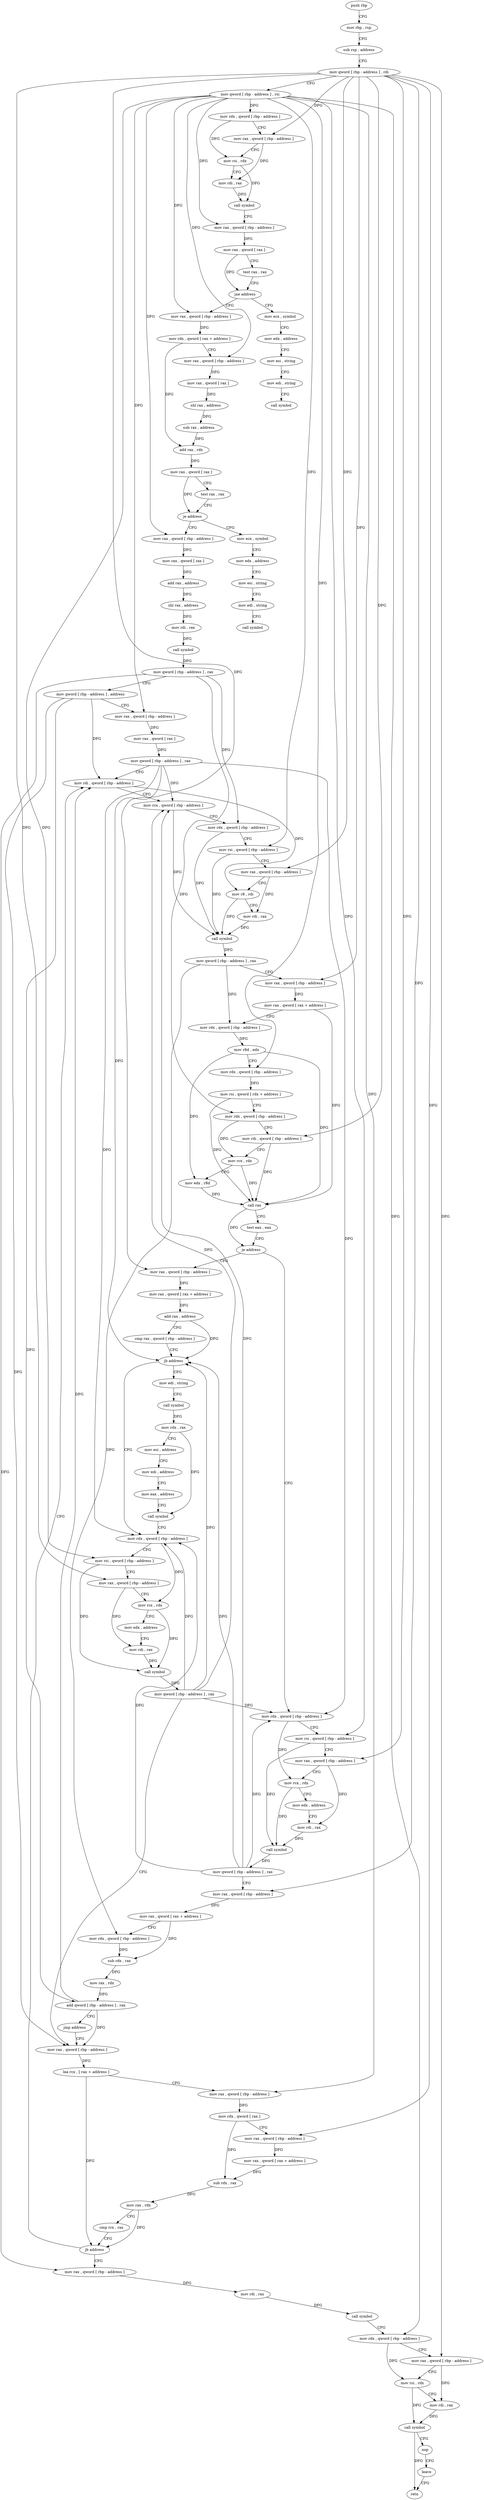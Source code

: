 digraph "func" {
"4276610" [label = "push rbp" ]
"4276611" [label = "mov rbp , rsp" ]
"4276614" [label = "sub rsp , address" ]
"4276618" [label = "mov qword [ rbp - address ] , rdi" ]
"4276622" [label = "mov qword [ rbp - address ] , rsi" ]
"4276626" [label = "mov rdx , qword [ rbp - address ]" ]
"4276630" [label = "mov rax , qword [ rbp - address ]" ]
"4276634" [label = "mov rsi , rdx" ]
"4276637" [label = "mov rdi , rax" ]
"4276640" [label = "call symbol" ]
"4276645" [label = "mov rax , qword [ rbp - address ]" ]
"4276649" [label = "mov rax , qword [ rax ]" ]
"4276652" [label = "test rax , rax" ]
"4276655" [label = "jne address" ]
"4276682" [label = "mov rax , qword [ rbp - address ]" ]
"4276657" [label = "mov ecx , symbol" ]
"4276686" [label = "mov rdx , qword [ rax + address ]" ]
"4276690" [label = "mov rax , qword [ rbp - address ]" ]
"4276694" [label = "mov rax , qword [ rax ]" ]
"4276697" [label = "shl rax , address" ]
"4276701" [label = "sub rax , address" ]
"4276705" [label = "add rax , rdx" ]
"4276708" [label = "mov rax , qword [ rax ]" ]
"4276711" [label = "test rax , rax" ]
"4276714" [label = "je address" ]
"4276741" [label = "mov rax , qword [ rbp - address ]" ]
"4276716" [label = "mov ecx , symbol" ]
"4276662" [label = "mov edx , address" ]
"4276667" [label = "mov esi , string" ]
"4276672" [label = "mov edi , string" ]
"4276677" [label = "call symbol" ]
"4276745" [label = "mov rax , qword [ rax ]" ]
"4276748" [label = "add rax , address" ]
"4276752" [label = "shl rax , address" ]
"4276756" [label = "mov rdi , rax" ]
"4276759" [label = "call symbol" ]
"4276764" [label = "mov qword [ rbp - address ] , rax" ]
"4276768" [label = "mov qword [ rbp - address ] , address" ]
"4276776" [label = "mov rax , qword [ rbp - address ]" ]
"4276780" [label = "mov rax , qword [ rax ]" ]
"4276783" [label = "mov qword [ rbp - address ] , rax" ]
"4276787" [label = "mov rdi , qword [ rbp - address ]" ]
"4276721" [label = "mov edx , address" ]
"4276726" [label = "mov esi , string" ]
"4276731" [label = "mov edi , string" ]
"4276736" [label = "call symbol" ]
"4276921" [label = "mov rax , qword [ rbp - address ]" ]
"4276925" [label = "mov rax , qword [ rax + address ]" ]
"4276929" [label = "add rax , address" ]
"4276933" [label = "cmp rax , qword [ rbp - address ]" ]
"4276937" [label = "jb address" ]
"4276972" [label = "mov rdx , qword [ rbp - address ]" ]
"4276939" [label = "mov edi , string" ]
"4276865" [label = "mov rdx , qword [ rbp - address ]" ]
"4276869" [label = "mov rsi , qword [ rbp - address ]" ]
"4276873" [label = "mov rax , qword [ rbp - address ]" ]
"4276877" [label = "mov rcx , rdx" ]
"4276880" [label = "mov edx , address" ]
"4276885" [label = "mov rdi , rax" ]
"4276888" [label = "call symbol" ]
"4276893" [label = "mov qword [ rbp - address ] , rax" ]
"4276897" [label = "mov rax , qword [ rbp - address ]" ]
"4276901" [label = "mov rax , qword [ rax + address ]" ]
"4276905" [label = "mov rdx , qword [ rbp - address ]" ]
"4276909" [label = "sub rdx , rax" ]
"4276912" [label = "mov rax , rdx" ]
"4276915" [label = "add qword [ rbp - address ] , rax" ]
"4276919" [label = "jmp address" ]
"4277004" [label = "mov rax , qword [ rbp - address ]" ]
"4276976" [label = "mov rsi , qword [ rbp - address ]" ]
"4276980" [label = "mov rax , qword [ rbp - address ]" ]
"4276984" [label = "mov rcx , rdx" ]
"4276987" [label = "mov edx , address" ]
"4276992" [label = "mov rdi , rax" ]
"4276995" [label = "call symbol" ]
"4277000" [label = "mov qword [ rbp - address ] , rax" ]
"4276944" [label = "call symbol" ]
"4276949" [label = "mov rdx , rax" ]
"4276952" [label = "mov esi , address" ]
"4276957" [label = "mov edi , address" ]
"4276962" [label = "mov eax , address" ]
"4276967" [label = "call symbol" ]
"4277008" [label = "lea rcx , [ rax + address ]" ]
"4277012" [label = "mov rax , qword [ rbp - address ]" ]
"4277016" [label = "mov rdx , qword [ rax ]" ]
"4277019" [label = "mov rax , qword [ rbp - address ]" ]
"4277023" [label = "mov rax , qword [ rax + address ]" ]
"4277027" [label = "sub rdx , rax" ]
"4277030" [label = "mov rax , rdx" ]
"4277033" [label = "cmp rcx , rax" ]
"4277036" [label = "jb address" ]
"4277042" [label = "mov rax , qword [ rbp - address ]" ]
"4276791" [label = "mov rcx , qword [ rbp - address ]" ]
"4276795" [label = "mov rdx , qword [ rbp - address ]" ]
"4276799" [label = "mov rsi , qword [ rbp - address ]" ]
"4276803" [label = "mov rax , qword [ rbp - address ]" ]
"4276807" [label = "mov r8 , rdi" ]
"4276810" [label = "mov rdi , rax" ]
"4276813" [label = "call symbol" ]
"4276818" [label = "mov qword [ rbp - address ] , rax" ]
"4276822" [label = "mov rax , qword [ rbp - address ]" ]
"4276826" [label = "mov rax , qword [ rax + address ]" ]
"4276830" [label = "mov rdx , qword [ rbp - address ]" ]
"4276834" [label = "mov r8d , edx" ]
"4276837" [label = "mov rdx , qword [ rbp - address ]" ]
"4276841" [label = "mov rsi , qword [ rdx + address ]" ]
"4276845" [label = "mov rdx , qword [ rbp - address ]" ]
"4276849" [label = "mov rdi , qword [ rbp - address ]" ]
"4276853" [label = "mov rcx , rdx" ]
"4276856" [label = "mov edx , r8d" ]
"4276859" [label = "call rax" ]
"4276861" [label = "test eax , eax" ]
"4276863" [label = "je address" ]
"4277046" [label = "mov rdi , rax" ]
"4277049" [label = "call symbol" ]
"4277054" [label = "mov rdx , qword [ rbp - address ]" ]
"4277058" [label = "mov rax , qword [ rbp - address ]" ]
"4277062" [label = "mov rsi , rdx" ]
"4277065" [label = "mov rdi , rax" ]
"4277068" [label = "call symbol" ]
"4277073" [label = "nop" ]
"4277074" [label = "leave" ]
"4277075" [label = "retn" ]
"4276610" -> "4276611" [ label = "CFG" ]
"4276611" -> "4276614" [ label = "CFG" ]
"4276614" -> "4276618" [ label = "CFG" ]
"4276618" -> "4276622" [ label = "CFG" ]
"4276618" -> "4276630" [ label = "DFG" ]
"4276618" -> "4276803" [ label = "DFG" ]
"4276618" -> "4276822" [ label = "DFG" ]
"4276618" -> "4276849" [ label = "DFG" ]
"4276618" -> "4276921" [ label = "DFG" ]
"4276618" -> "4276873" [ label = "DFG" ]
"4276618" -> "4276897" [ label = "DFG" ]
"4276618" -> "4276980" [ label = "DFG" ]
"4276618" -> "4277019" [ label = "DFG" ]
"4276618" -> "4277058" [ label = "DFG" ]
"4276622" -> "4276626" [ label = "DFG" ]
"4276622" -> "4276645" [ label = "DFG" ]
"4276622" -> "4276682" [ label = "DFG" ]
"4276622" -> "4276690" [ label = "DFG" ]
"4276622" -> "4276741" [ label = "DFG" ]
"4276622" -> "4276776" [ label = "DFG" ]
"4276622" -> "4276799" [ label = "DFG" ]
"4276622" -> "4276837" [ label = "DFG" ]
"4276622" -> "4276869" [ label = "DFG" ]
"4276622" -> "4276976" [ label = "DFG" ]
"4276622" -> "4277012" [ label = "DFG" ]
"4276622" -> "4277054" [ label = "DFG" ]
"4276626" -> "4276630" [ label = "CFG" ]
"4276626" -> "4276634" [ label = "DFG" ]
"4276630" -> "4276634" [ label = "CFG" ]
"4276630" -> "4276637" [ label = "DFG" ]
"4276634" -> "4276637" [ label = "CFG" ]
"4276634" -> "4276640" [ label = "DFG" ]
"4276637" -> "4276640" [ label = "DFG" ]
"4276640" -> "4276645" [ label = "CFG" ]
"4276645" -> "4276649" [ label = "DFG" ]
"4276649" -> "4276652" [ label = "CFG" ]
"4276649" -> "4276655" [ label = "DFG" ]
"4276652" -> "4276655" [ label = "CFG" ]
"4276655" -> "4276682" [ label = "CFG" ]
"4276655" -> "4276657" [ label = "CFG" ]
"4276682" -> "4276686" [ label = "DFG" ]
"4276657" -> "4276662" [ label = "CFG" ]
"4276686" -> "4276690" [ label = "CFG" ]
"4276686" -> "4276705" [ label = "DFG" ]
"4276690" -> "4276694" [ label = "DFG" ]
"4276694" -> "4276697" [ label = "DFG" ]
"4276697" -> "4276701" [ label = "DFG" ]
"4276701" -> "4276705" [ label = "DFG" ]
"4276705" -> "4276708" [ label = "DFG" ]
"4276708" -> "4276711" [ label = "CFG" ]
"4276708" -> "4276714" [ label = "DFG" ]
"4276711" -> "4276714" [ label = "CFG" ]
"4276714" -> "4276741" [ label = "CFG" ]
"4276714" -> "4276716" [ label = "CFG" ]
"4276741" -> "4276745" [ label = "DFG" ]
"4276716" -> "4276721" [ label = "CFG" ]
"4276662" -> "4276667" [ label = "CFG" ]
"4276667" -> "4276672" [ label = "CFG" ]
"4276672" -> "4276677" [ label = "CFG" ]
"4276745" -> "4276748" [ label = "DFG" ]
"4276748" -> "4276752" [ label = "DFG" ]
"4276752" -> "4276756" [ label = "DFG" ]
"4276756" -> "4276759" [ label = "DFG" ]
"4276759" -> "4276764" [ label = "DFG" ]
"4276764" -> "4276768" [ label = "CFG" ]
"4276764" -> "4276795" [ label = "DFG" ]
"4276764" -> "4276845" [ label = "DFG" ]
"4276764" -> "4277042" [ label = "DFG" ]
"4276768" -> "4276776" [ label = "CFG" ]
"4276768" -> "4276787" [ label = "DFG" ]
"4276768" -> "4276915" [ label = "DFG" ]
"4276768" -> "4277004" [ label = "DFG" ]
"4276776" -> "4276780" [ label = "DFG" ]
"4276780" -> "4276783" [ label = "DFG" ]
"4276783" -> "4276787" [ label = "CFG" ]
"4276783" -> "4276791" [ label = "DFG" ]
"4276783" -> "4276937" [ label = "DFG" ]
"4276783" -> "4276865" [ label = "DFG" ]
"4276783" -> "4276972" [ label = "DFG" ]
"4276787" -> "4276791" [ label = "CFG" ]
"4276787" -> "4276807" [ label = "DFG" ]
"4276721" -> "4276726" [ label = "CFG" ]
"4276726" -> "4276731" [ label = "CFG" ]
"4276731" -> "4276736" [ label = "CFG" ]
"4276921" -> "4276925" [ label = "DFG" ]
"4276925" -> "4276929" [ label = "DFG" ]
"4276929" -> "4276933" [ label = "CFG" ]
"4276929" -> "4276937" [ label = "DFG" ]
"4276933" -> "4276937" [ label = "CFG" ]
"4276937" -> "4276972" [ label = "CFG" ]
"4276937" -> "4276939" [ label = "CFG" ]
"4276972" -> "4276976" [ label = "CFG" ]
"4276972" -> "4276984" [ label = "DFG" ]
"4276939" -> "4276944" [ label = "CFG" ]
"4276865" -> "4276869" [ label = "CFG" ]
"4276865" -> "4276877" [ label = "DFG" ]
"4276869" -> "4276873" [ label = "CFG" ]
"4276869" -> "4276888" [ label = "DFG" ]
"4276873" -> "4276877" [ label = "CFG" ]
"4276873" -> "4276885" [ label = "DFG" ]
"4276877" -> "4276880" [ label = "CFG" ]
"4276877" -> "4276888" [ label = "DFG" ]
"4276880" -> "4276885" [ label = "CFG" ]
"4276885" -> "4276888" [ label = "DFG" ]
"4276888" -> "4276893" [ label = "DFG" ]
"4276893" -> "4276897" [ label = "CFG" ]
"4276893" -> "4276791" [ label = "DFG" ]
"4276893" -> "4276937" [ label = "DFG" ]
"4276893" -> "4276865" [ label = "DFG" ]
"4276893" -> "4276972" [ label = "DFG" ]
"4276897" -> "4276901" [ label = "DFG" ]
"4276901" -> "4276905" [ label = "CFG" ]
"4276901" -> "4276909" [ label = "DFG" ]
"4276905" -> "4276909" [ label = "DFG" ]
"4276909" -> "4276912" [ label = "DFG" ]
"4276912" -> "4276915" [ label = "DFG" ]
"4276915" -> "4276919" [ label = "CFG" ]
"4276915" -> "4276787" [ label = "DFG" ]
"4276915" -> "4277004" [ label = "DFG" ]
"4276919" -> "4277004" [ label = "CFG" ]
"4277004" -> "4277008" [ label = "DFG" ]
"4276976" -> "4276980" [ label = "CFG" ]
"4276976" -> "4276995" [ label = "DFG" ]
"4276980" -> "4276984" [ label = "CFG" ]
"4276980" -> "4276992" [ label = "DFG" ]
"4276984" -> "4276987" [ label = "CFG" ]
"4276984" -> "4276995" [ label = "DFG" ]
"4276987" -> "4276992" [ label = "CFG" ]
"4276992" -> "4276995" [ label = "DFG" ]
"4276995" -> "4277000" [ label = "DFG" ]
"4277000" -> "4277004" [ label = "CFG" ]
"4277000" -> "4276791" [ label = "DFG" ]
"4277000" -> "4276937" [ label = "DFG" ]
"4277000" -> "4276865" [ label = "DFG" ]
"4277000" -> "4276972" [ label = "DFG" ]
"4276944" -> "4276949" [ label = "DFG" ]
"4276949" -> "4276952" [ label = "CFG" ]
"4276949" -> "4276967" [ label = "DFG" ]
"4276952" -> "4276957" [ label = "CFG" ]
"4276957" -> "4276962" [ label = "CFG" ]
"4276962" -> "4276967" [ label = "CFG" ]
"4276967" -> "4276972" [ label = "CFG" ]
"4277008" -> "4277012" [ label = "CFG" ]
"4277008" -> "4277036" [ label = "DFG" ]
"4277012" -> "4277016" [ label = "DFG" ]
"4277016" -> "4277019" [ label = "CFG" ]
"4277016" -> "4277027" [ label = "DFG" ]
"4277019" -> "4277023" [ label = "DFG" ]
"4277023" -> "4277027" [ label = "DFG" ]
"4277027" -> "4277030" [ label = "DFG" ]
"4277030" -> "4277033" [ label = "CFG" ]
"4277030" -> "4277036" [ label = "DFG" ]
"4277033" -> "4277036" [ label = "CFG" ]
"4277036" -> "4276787" [ label = "CFG" ]
"4277036" -> "4277042" [ label = "CFG" ]
"4277042" -> "4277046" [ label = "DFG" ]
"4276791" -> "4276795" [ label = "CFG" ]
"4276791" -> "4276813" [ label = "DFG" ]
"4276795" -> "4276799" [ label = "CFG" ]
"4276795" -> "4276813" [ label = "DFG" ]
"4276799" -> "4276803" [ label = "CFG" ]
"4276799" -> "4276813" [ label = "DFG" ]
"4276803" -> "4276807" [ label = "CFG" ]
"4276803" -> "4276810" [ label = "DFG" ]
"4276807" -> "4276810" [ label = "CFG" ]
"4276807" -> "4276813" [ label = "DFG" ]
"4276810" -> "4276813" [ label = "DFG" ]
"4276813" -> "4276818" [ label = "DFG" ]
"4276818" -> "4276822" [ label = "CFG" ]
"4276818" -> "4276830" [ label = "DFG" ]
"4276818" -> "4276905" [ label = "DFG" ]
"4276822" -> "4276826" [ label = "DFG" ]
"4276826" -> "4276830" [ label = "CFG" ]
"4276826" -> "4276859" [ label = "DFG" ]
"4276830" -> "4276834" [ label = "DFG" ]
"4276834" -> "4276837" [ label = "CFG" ]
"4276834" -> "4276856" [ label = "DFG" ]
"4276834" -> "4276859" [ label = "DFG" ]
"4276837" -> "4276841" [ label = "DFG" ]
"4276841" -> "4276845" [ label = "CFG" ]
"4276841" -> "4276859" [ label = "DFG" ]
"4276845" -> "4276849" [ label = "CFG" ]
"4276845" -> "4276853" [ label = "DFG" ]
"4276849" -> "4276853" [ label = "CFG" ]
"4276849" -> "4276859" [ label = "DFG" ]
"4276853" -> "4276856" [ label = "CFG" ]
"4276853" -> "4276859" [ label = "DFG" ]
"4276856" -> "4276859" [ label = "DFG" ]
"4276859" -> "4276861" [ label = "CFG" ]
"4276859" -> "4276863" [ label = "DFG" ]
"4276861" -> "4276863" [ label = "CFG" ]
"4276863" -> "4276921" [ label = "CFG" ]
"4276863" -> "4276865" [ label = "CFG" ]
"4277046" -> "4277049" [ label = "DFG" ]
"4277049" -> "4277054" [ label = "CFG" ]
"4277054" -> "4277058" [ label = "CFG" ]
"4277054" -> "4277062" [ label = "DFG" ]
"4277058" -> "4277062" [ label = "CFG" ]
"4277058" -> "4277065" [ label = "DFG" ]
"4277062" -> "4277065" [ label = "CFG" ]
"4277062" -> "4277068" [ label = "DFG" ]
"4277065" -> "4277068" [ label = "DFG" ]
"4277068" -> "4277073" [ label = "CFG" ]
"4277068" -> "4277075" [ label = "DFG" ]
"4277073" -> "4277074" [ label = "CFG" ]
"4277074" -> "4277075" [ label = "CFG" ]
}
